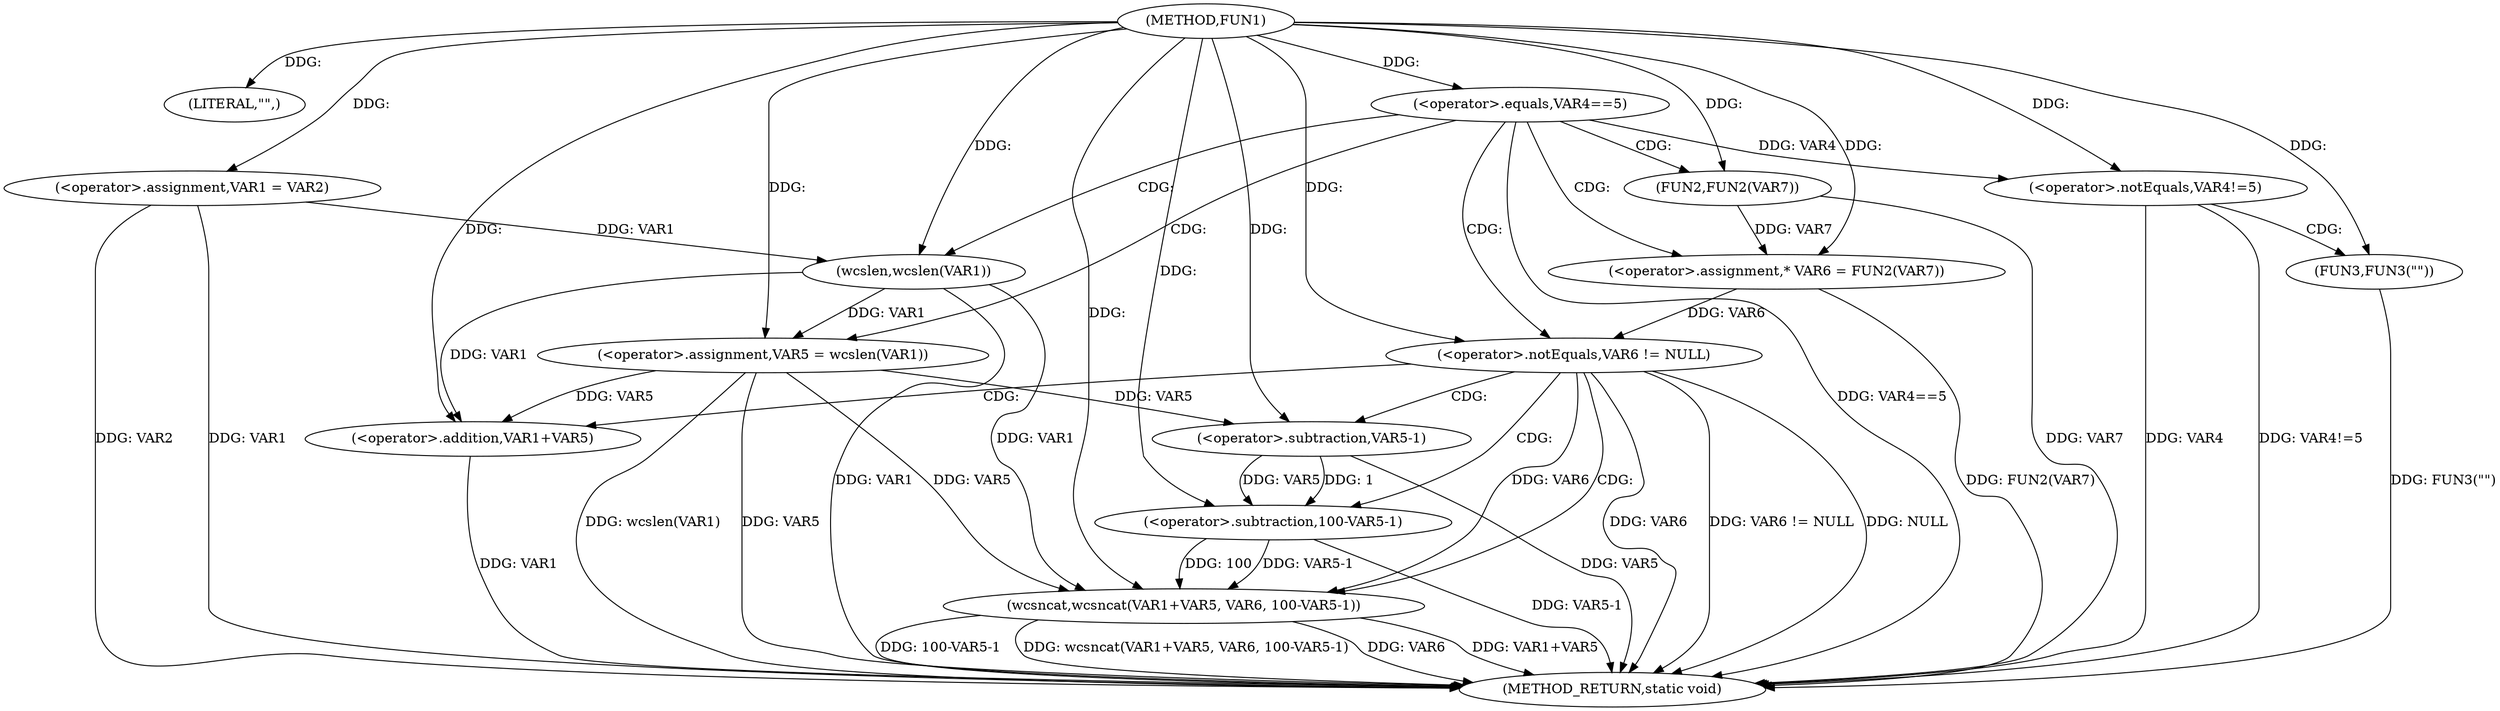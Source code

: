 digraph FUN1 {  
"1000100" [label = "(METHOD,FUN1)" ]
"1000147" [label = "(METHOD_RETURN,static void)" ]
"1000103" [label = "(LITERAL,\"\",)" ]
"1000104" [label = "(<operator>.assignment,VAR1 = VAR2)" ]
"1000108" [label = "(<operator>.equals,VAR4==5)" ]
"1000114" [label = "(<operator>.assignment,VAR5 = wcslen(VAR1))" ]
"1000116" [label = "(wcslen,wcslen(VAR1))" ]
"1000119" [label = "(<operator>.assignment,* VAR6 = FUN2(VAR7))" ]
"1000121" [label = "(FUN2,FUN2(VAR7))" ]
"1000124" [label = "(<operator>.notEquals,VAR6 != NULL)" ]
"1000128" [label = "(wcsncat,wcsncat(VAR1+VAR5, VAR6, 100-VAR5-1))" ]
"1000129" [label = "(<operator>.addition,VAR1+VAR5)" ]
"1000133" [label = "(<operator>.subtraction,100-VAR5-1)" ]
"1000135" [label = "(<operator>.subtraction,VAR5-1)" ]
"1000139" [label = "(<operator>.notEquals,VAR4!=5)" ]
"1000143" [label = "(FUN3,FUN3(\"\"))" ]
  "1000116" -> "1000147"  [ label = "DDG: VAR1"] 
  "1000124" -> "1000147"  [ label = "DDG: VAR6"] 
  "1000108" -> "1000147"  [ label = "DDG: VAR4==5"] 
  "1000104" -> "1000147"  [ label = "DDG: VAR1"] 
  "1000139" -> "1000147"  [ label = "DDG: VAR4"] 
  "1000128" -> "1000147"  [ label = "DDG: VAR1+VAR5"] 
  "1000128" -> "1000147"  [ label = "DDG: 100-VAR5-1"] 
  "1000133" -> "1000147"  [ label = "DDG: VAR5-1"] 
  "1000128" -> "1000147"  [ label = "DDG: wcsncat(VAR1+VAR5, VAR6, 100-VAR5-1)"] 
  "1000114" -> "1000147"  [ label = "DDG: wcslen(VAR1)"] 
  "1000104" -> "1000147"  [ label = "DDG: VAR2"] 
  "1000124" -> "1000147"  [ label = "DDG: VAR6 != NULL"] 
  "1000129" -> "1000147"  [ label = "DDG: VAR1"] 
  "1000124" -> "1000147"  [ label = "DDG: NULL"] 
  "1000128" -> "1000147"  [ label = "DDG: VAR6"] 
  "1000139" -> "1000147"  [ label = "DDG: VAR4!=5"] 
  "1000114" -> "1000147"  [ label = "DDG: VAR5"] 
  "1000119" -> "1000147"  [ label = "DDG: FUN2(VAR7)"] 
  "1000143" -> "1000147"  [ label = "DDG: FUN3(\"\")"] 
  "1000135" -> "1000147"  [ label = "DDG: VAR5"] 
  "1000121" -> "1000147"  [ label = "DDG: VAR7"] 
  "1000100" -> "1000103"  [ label = "DDG: "] 
  "1000100" -> "1000104"  [ label = "DDG: "] 
  "1000100" -> "1000108"  [ label = "DDG: "] 
  "1000116" -> "1000114"  [ label = "DDG: VAR1"] 
  "1000100" -> "1000114"  [ label = "DDG: "] 
  "1000104" -> "1000116"  [ label = "DDG: VAR1"] 
  "1000100" -> "1000116"  [ label = "DDG: "] 
  "1000121" -> "1000119"  [ label = "DDG: VAR7"] 
  "1000100" -> "1000119"  [ label = "DDG: "] 
  "1000100" -> "1000121"  [ label = "DDG: "] 
  "1000119" -> "1000124"  [ label = "DDG: VAR6"] 
  "1000100" -> "1000124"  [ label = "DDG: "] 
  "1000116" -> "1000128"  [ label = "DDG: VAR1"] 
  "1000100" -> "1000128"  [ label = "DDG: "] 
  "1000114" -> "1000128"  [ label = "DDG: VAR5"] 
  "1000116" -> "1000129"  [ label = "DDG: VAR1"] 
  "1000100" -> "1000129"  [ label = "DDG: "] 
  "1000114" -> "1000129"  [ label = "DDG: VAR5"] 
  "1000124" -> "1000128"  [ label = "DDG: VAR6"] 
  "1000133" -> "1000128"  [ label = "DDG: 100"] 
  "1000133" -> "1000128"  [ label = "DDG: VAR5-1"] 
  "1000100" -> "1000133"  [ label = "DDG: "] 
  "1000135" -> "1000133"  [ label = "DDG: VAR5"] 
  "1000135" -> "1000133"  [ label = "DDG: 1"] 
  "1000100" -> "1000135"  [ label = "DDG: "] 
  "1000114" -> "1000135"  [ label = "DDG: VAR5"] 
  "1000108" -> "1000139"  [ label = "DDG: VAR4"] 
  "1000100" -> "1000139"  [ label = "DDG: "] 
  "1000100" -> "1000143"  [ label = "DDG: "] 
  "1000108" -> "1000121"  [ label = "CDG: "] 
  "1000108" -> "1000124"  [ label = "CDG: "] 
  "1000108" -> "1000116"  [ label = "CDG: "] 
  "1000108" -> "1000119"  [ label = "CDG: "] 
  "1000108" -> "1000114"  [ label = "CDG: "] 
  "1000124" -> "1000128"  [ label = "CDG: "] 
  "1000124" -> "1000129"  [ label = "CDG: "] 
  "1000124" -> "1000135"  [ label = "CDG: "] 
  "1000124" -> "1000133"  [ label = "CDG: "] 
  "1000139" -> "1000143"  [ label = "CDG: "] 
}

